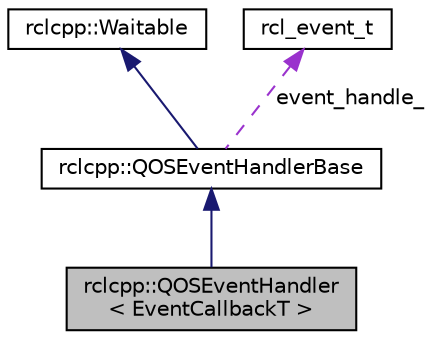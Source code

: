 digraph "rclcpp::QOSEventHandler&lt; EventCallbackT &gt;"
{
  edge [fontname="Helvetica",fontsize="10",labelfontname="Helvetica",labelfontsize="10"];
  node [fontname="Helvetica",fontsize="10",shape=record];
  Node3 [label="rclcpp::QOSEventHandler\l\< EventCallbackT \>",height=0.2,width=0.4,color="black", fillcolor="grey75", style="filled", fontcolor="black"];
  Node4 -> Node3 [dir="back",color="midnightblue",fontsize="10",style="solid",fontname="Helvetica"];
  Node4 [label="rclcpp::QOSEventHandlerBase",height=0.2,width=0.4,color="black", fillcolor="white", style="filled",URL="$classrclcpp_1_1QOSEventHandlerBase.html"];
  Node5 -> Node4 [dir="back",color="midnightblue",fontsize="10",style="solid",fontname="Helvetica"];
  Node5 [label="rclcpp::Waitable",height=0.2,width=0.4,color="black", fillcolor="white", style="filled",URL="$classrclcpp_1_1Waitable.html"];
  Node6 -> Node4 [dir="back",color="darkorchid3",fontsize="10",style="dashed",label=" event_handle_" ,fontname="Helvetica"];
  Node6 [label="rcl_event_t",height=0.2,width=0.4,color="black", fillcolor="white", style="filled",URL="/tmp/tmp.Txb212H7Lz/doxygen_tag_files/rcl.tag$structrcl__event__t.html"];
}
